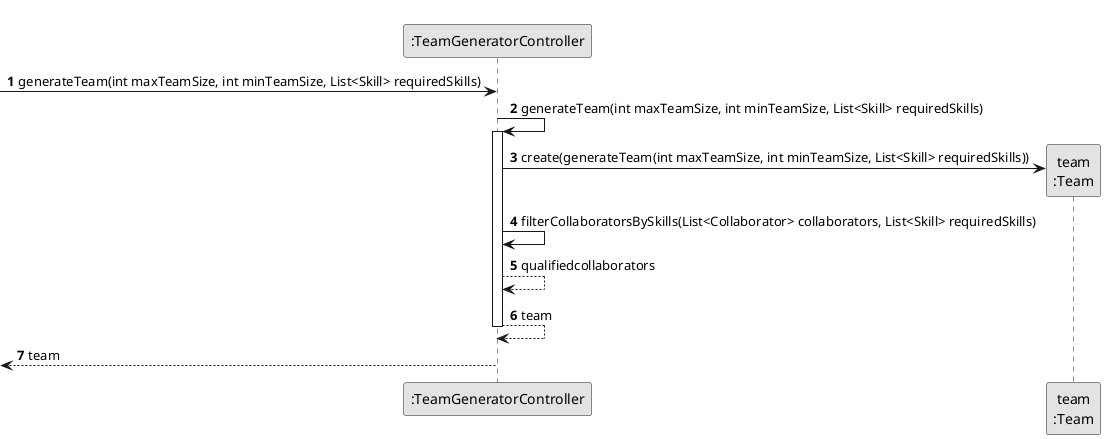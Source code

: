 @startuml
skinparam monochrome true
skinparam packageStyle rectangle
skinparam shadowing false

autonumber

'hide footbox
participant ":TeamGeneratorController" as CTRL
participant "team\n:Team" as EQUIPA



            -> CTRL: generateTeam(int maxTeamSize, int minTeamSize, List<Skill> requiredSkills)
                        CTRL -> CTRL: generateTeam(int maxTeamSize, int minTeamSize, List<Skill> requiredSkills)
                        activate CTRL

                            CTRL -> EQUIPA**: create(generateTeam(int maxTeamSize, int minTeamSize, List<Skill> requiredSkills))
                            CTRL -> CTRL: filterCollaboratorsBySkills(List<Collaborator> collaborators, List<Skill> requiredSkills)

                            CTRL --> CTRL: qualifiedcollaborators

                        CTRL --> CTRL: team
                        deactivate CTRL

                                    <-- CTRL: team
                                    deactivate CTRL
@enduml